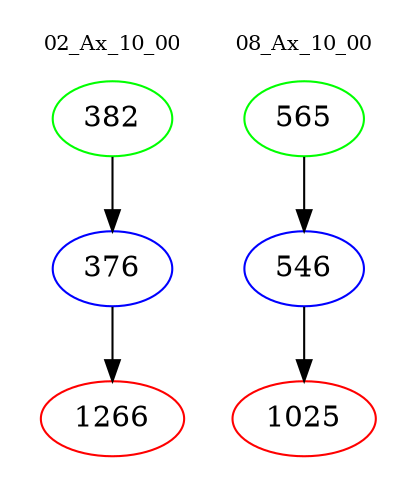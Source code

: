 digraph{
subgraph cluster_0 {
color = white
label = "02_Ax_10_00";
fontsize=10;
T0_382 [label="382", color="green"]
T0_382 -> T0_376 [color="black"]
T0_376 [label="376", color="blue"]
T0_376 -> T0_1266 [color="black"]
T0_1266 [label="1266", color="red"]
}
subgraph cluster_1 {
color = white
label = "08_Ax_10_00";
fontsize=10;
T1_565 [label="565", color="green"]
T1_565 -> T1_546 [color="black"]
T1_546 [label="546", color="blue"]
T1_546 -> T1_1025 [color="black"]
T1_1025 [label="1025", color="red"]
}
}
